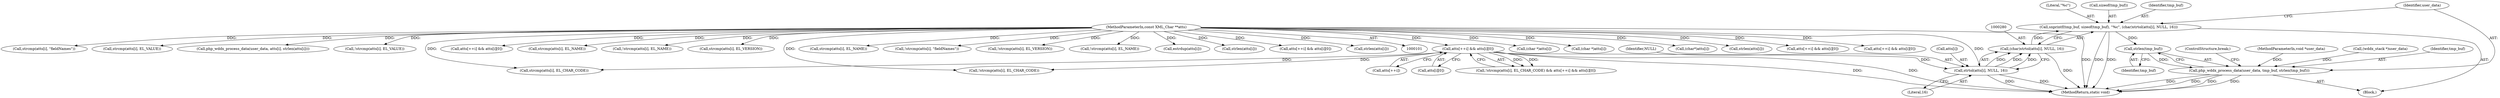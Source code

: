 digraph "1_php-src_c4cca4c20e75359c9a13a1f9a36cb7b4e9601d29?w=1@API" {
"1000290" [label="(Call,strlen(tmp_buf))"];
"1000274" [label="(Call,snprintf(tmp_buf, sizeof(tmp_buf), \"%c\", (char)strtol(atts[i], NULL, 16)))"];
"1000279" [label="(Call,(char)strtol(atts[i], NULL, 16))"];
"1000281" [label="(Call,strtol(atts[i], NULL, 16))"];
"1000262" [label="(Call,atts[++i] && atts[i][0])"];
"1000104" [label="(MethodParameterIn,const XML_Char **atts)"];
"1000287" [label="(Call,php_wddx_process_data(user_data, tmp_buf, strlen(tmp_buf)))"];
"1000627" [label="(Call,(char *)atts[i])"];
"1000276" [label="(Call,sizeof(tmp_buf))"];
"1000638" [label="(Call,(char *)atts[i])"];
"1000256" [label="(Call,!strcmp(atts[i], EL_CHAR_CODE))"];
"1000797" [label="(Call,(char*)atts[i])"];
"1000803" [label="(Call,strlen(atts[i]))"];
"1000362" [label="(Call,atts[++i] && atts[i][0])"];
"1000762" [label="(Call,atts[++i] && atts[i][0])"];
"1000263" [label="(Call,atts[++i])"];
"1000262" [label="(Call,atts[++i] && atts[i][0])"];
"1000603" [label="(Call,strcmp(atts[i], \"fieldNames\"))"];
"1000357" [label="(Call,strcmp(atts[i], EL_VALUE))"];
"1000401" [label="(Call,php_wddx_process_data(user_data, atts[i], strlen(atts[i])))"];
"1000274" [label="(Call,snprintf(tmp_buf, sizeof(tmp_buf), \"%c\", (char)strtol(atts[i], NULL, 16)))"];
"1000356" [label="(Call,!strcmp(atts[i], EL_VALUE))"];
"1000287" [label="(Call,php_wddx_process_data(user_data, tmp_buf, strlen(tmp_buf)))"];
"1000278" [label="(Literal,\"%c\")"];
"1000104" [label="(MethodParameterIn,const XML_Char **atts)"];
"1000864" [label="(MethodReturn,static void)"];
"1000538" [label="(Call,atts[++i] && atts[i][0])"];
"1000533" [label="(Call,strcmp(atts[i], EL_NAME))"];
"1000288" [label="(Identifier,user_data)"];
"1000281" [label="(Call,strtol(atts[i], NULL, 16))"];
"1000532" [label="(Call,!strcmp(atts[i], EL_NAME))"];
"1000134" [label="(Call,strcmp(atts[i], EL_VERSION))"];
"1000257" [label="(Call,strcmp(atts[i], EL_CHAR_CODE))"];
"1000279" [label="(Call,(char)strtol(atts[i], NULL, 16))"];
"1000267" [label="(Call,atts[i][0])"];
"1000255" [label="(Call,!strcmp(atts[i], EL_CHAR_CODE) && atts[++i] && atts[i][0])"];
"1000757" [label="(Call,strcmp(atts[i], EL_NAME))"];
"1000292" [label="(ControlStructure,break;)"];
"1000290" [label="(Call,strlen(tmp_buf))"];
"1000272" [label="(Block,)"];
"1000102" [label="(MethodParameterIn,void *user_data)"];
"1000602" [label="(Call,!strcmp(atts[i], \"fieldNames\"))"];
"1000275" [label="(Identifier,tmp_buf)"];
"1000133" [label="(Call,!strcmp(atts[i], EL_VERSION))"];
"1000286" [label="(Literal,16)"];
"1000285" [label="(Identifier,NULL)"];
"1000110" [label="(Call,(wddx_stack *)user_data)"];
"1000291" [label="(Identifier,tmp_buf)"];
"1000756" [label="(Call,!strcmp(atts[i], EL_NAME))"];
"1000282" [label="(Call,atts[i])"];
"1000561" [label="(Call,estrdup(atts[i]))"];
"1000632" [label="(Call,strlen(atts[i]))"];
"1000608" [label="(Call,atts[++i] && atts[i][0])"];
"1000289" [label="(Identifier,tmp_buf)"];
"1000406" [label="(Call,strlen(atts[i]))"];
"1000290" -> "1000287"  [label="AST: "];
"1000290" -> "1000291"  [label="CFG: "];
"1000291" -> "1000290"  [label="AST: "];
"1000287" -> "1000290"  [label="CFG: "];
"1000290" -> "1000287"  [label="DDG: "];
"1000274" -> "1000290"  [label="DDG: "];
"1000274" -> "1000272"  [label="AST: "];
"1000274" -> "1000279"  [label="CFG: "];
"1000275" -> "1000274"  [label="AST: "];
"1000276" -> "1000274"  [label="AST: "];
"1000278" -> "1000274"  [label="AST: "];
"1000279" -> "1000274"  [label="AST: "];
"1000288" -> "1000274"  [label="CFG: "];
"1000274" -> "1000864"  [label="DDG: "];
"1000274" -> "1000864"  [label="DDG: "];
"1000279" -> "1000274"  [label="DDG: "];
"1000279" -> "1000281"  [label="CFG: "];
"1000280" -> "1000279"  [label="AST: "];
"1000281" -> "1000279"  [label="AST: "];
"1000279" -> "1000864"  [label="DDG: "];
"1000281" -> "1000279"  [label="DDG: "];
"1000281" -> "1000279"  [label="DDG: "];
"1000281" -> "1000279"  [label="DDG: "];
"1000281" -> "1000286"  [label="CFG: "];
"1000282" -> "1000281"  [label="AST: "];
"1000285" -> "1000281"  [label="AST: "];
"1000286" -> "1000281"  [label="AST: "];
"1000281" -> "1000864"  [label="DDG: "];
"1000281" -> "1000864"  [label="DDG: "];
"1000262" -> "1000281"  [label="DDG: "];
"1000104" -> "1000281"  [label="DDG: "];
"1000262" -> "1000255"  [label="AST: "];
"1000262" -> "1000263"  [label="CFG: "];
"1000262" -> "1000267"  [label="CFG: "];
"1000263" -> "1000262"  [label="AST: "];
"1000267" -> "1000262"  [label="AST: "];
"1000255" -> "1000262"  [label="CFG: "];
"1000262" -> "1000864"  [label="DDG: "];
"1000262" -> "1000864"  [label="DDG: "];
"1000262" -> "1000256"  [label="DDG: "];
"1000262" -> "1000257"  [label="DDG: "];
"1000262" -> "1000255"  [label="DDG: "];
"1000262" -> "1000255"  [label="DDG: "];
"1000104" -> "1000262"  [label="DDG: "];
"1000104" -> "1000101"  [label="AST: "];
"1000104" -> "1000864"  [label="DDG: "];
"1000104" -> "1000133"  [label="DDG: "];
"1000104" -> "1000134"  [label="DDG: "];
"1000104" -> "1000256"  [label="DDG: "];
"1000104" -> "1000257"  [label="DDG: "];
"1000104" -> "1000356"  [label="DDG: "];
"1000104" -> "1000357"  [label="DDG: "];
"1000104" -> "1000362"  [label="DDG: "];
"1000104" -> "1000401"  [label="DDG: "];
"1000104" -> "1000406"  [label="DDG: "];
"1000104" -> "1000532"  [label="DDG: "];
"1000104" -> "1000533"  [label="DDG: "];
"1000104" -> "1000538"  [label="DDG: "];
"1000104" -> "1000561"  [label="DDG: "];
"1000104" -> "1000602"  [label="DDG: "];
"1000104" -> "1000603"  [label="DDG: "];
"1000104" -> "1000608"  [label="DDG: "];
"1000104" -> "1000627"  [label="DDG: "];
"1000104" -> "1000632"  [label="DDG: "];
"1000104" -> "1000638"  [label="DDG: "];
"1000104" -> "1000756"  [label="DDG: "];
"1000104" -> "1000757"  [label="DDG: "];
"1000104" -> "1000762"  [label="DDG: "];
"1000104" -> "1000797"  [label="DDG: "];
"1000104" -> "1000803"  [label="DDG: "];
"1000287" -> "1000272"  [label="AST: "];
"1000288" -> "1000287"  [label="AST: "];
"1000289" -> "1000287"  [label="AST: "];
"1000292" -> "1000287"  [label="CFG: "];
"1000287" -> "1000864"  [label="DDG: "];
"1000287" -> "1000864"  [label="DDG: "];
"1000287" -> "1000864"  [label="DDG: "];
"1000287" -> "1000864"  [label="DDG: "];
"1000110" -> "1000287"  [label="DDG: "];
"1000102" -> "1000287"  [label="DDG: "];
}
